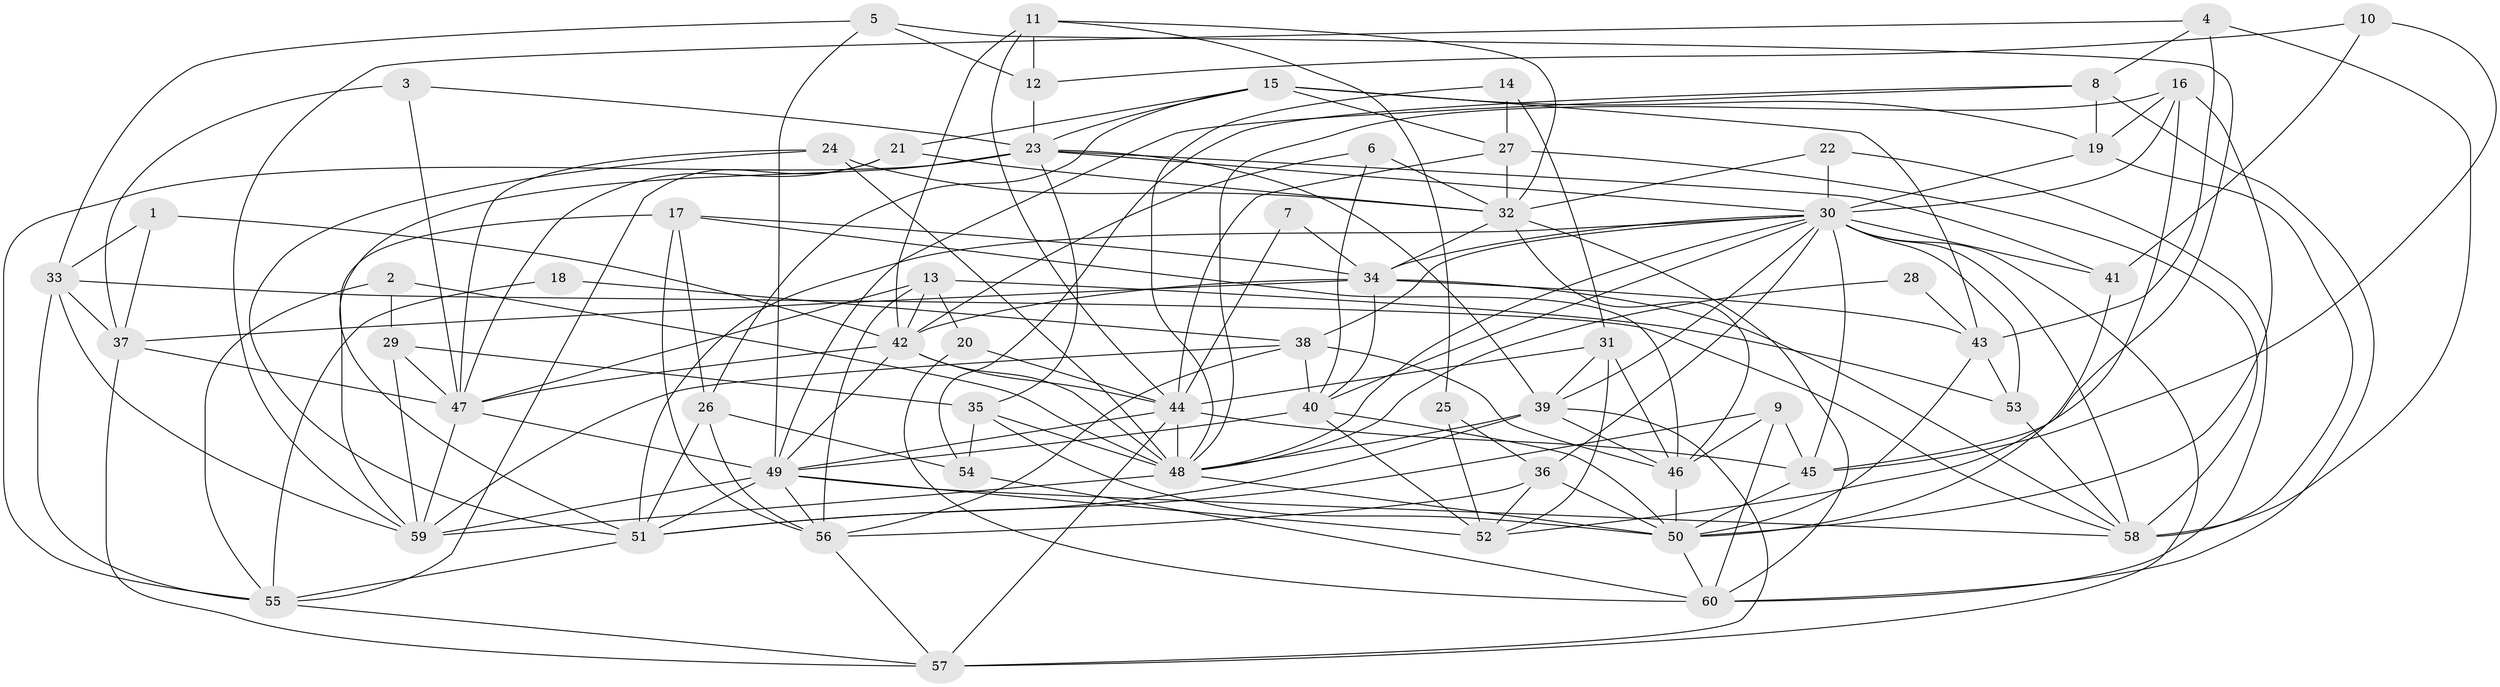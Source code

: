 // original degree distribution, {3: 0.2833333333333333, 5: 0.19166666666666668, 2: 0.14166666666666666, 4: 0.24166666666666667, 6: 0.06666666666666667, 8: 0.016666666666666666, 7: 0.058333333333333334}
// Generated by graph-tools (version 1.1) at 2025/50/03/09/25 03:50:06]
// undirected, 60 vertices, 173 edges
graph export_dot {
graph [start="1"]
  node [color=gray90,style=filled];
  1;
  2;
  3;
  4;
  5;
  6;
  7;
  8;
  9;
  10;
  11;
  12;
  13;
  14;
  15;
  16;
  17;
  18;
  19;
  20;
  21;
  22;
  23;
  24;
  25;
  26;
  27;
  28;
  29;
  30;
  31;
  32;
  33;
  34;
  35;
  36;
  37;
  38;
  39;
  40;
  41;
  42;
  43;
  44;
  45;
  46;
  47;
  48;
  49;
  50;
  51;
  52;
  53;
  54;
  55;
  56;
  57;
  58;
  59;
  60;
  1 -- 33 [weight=1.0];
  1 -- 37 [weight=1.0];
  1 -- 42 [weight=1.0];
  2 -- 29 [weight=1.0];
  2 -- 48 [weight=1.0];
  2 -- 55 [weight=1.0];
  3 -- 23 [weight=1.0];
  3 -- 37 [weight=1.0];
  3 -- 47 [weight=1.0];
  4 -- 8 [weight=1.0];
  4 -- 43 [weight=1.0];
  4 -- 58 [weight=1.0];
  4 -- 59 [weight=1.0];
  5 -- 12 [weight=1.0];
  5 -- 33 [weight=1.0];
  5 -- 45 [weight=1.0];
  5 -- 49 [weight=1.0];
  6 -- 32 [weight=1.0];
  6 -- 40 [weight=1.0];
  6 -- 42 [weight=1.0];
  7 -- 34 [weight=1.0];
  7 -- 44 [weight=1.0];
  8 -- 19 [weight=1.0];
  8 -- 49 [weight=1.0];
  8 -- 54 [weight=1.0];
  8 -- 60 [weight=1.0];
  9 -- 45 [weight=1.0];
  9 -- 46 [weight=1.0];
  9 -- 51 [weight=1.0];
  9 -- 60 [weight=1.0];
  10 -- 12 [weight=1.0];
  10 -- 41 [weight=1.0];
  10 -- 45 [weight=1.0];
  11 -- 12 [weight=1.0];
  11 -- 25 [weight=1.0];
  11 -- 32 [weight=1.0];
  11 -- 42 [weight=1.0];
  11 -- 44 [weight=1.0];
  12 -- 23 [weight=1.0];
  13 -- 20 [weight=1.0];
  13 -- 42 [weight=1.0];
  13 -- 47 [weight=1.0];
  13 -- 53 [weight=1.0];
  13 -- 56 [weight=1.0];
  14 -- 27 [weight=1.0];
  14 -- 31 [weight=1.0];
  14 -- 48 [weight=1.0];
  15 -- 19 [weight=1.0];
  15 -- 21 [weight=1.0];
  15 -- 23 [weight=1.0];
  15 -- 26 [weight=1.0];
  15 -- 27 [weight=1.0];
  15 -- 43 [weight=1.0];
  16 -- 19 [weight=1.0];
  16 -- 30 [weight=1.0];
  16 -- 48 [weight=1.0];
  16 -- 50 [weight=1.0];
  16 -- 52 [weight=1.0];
  17 -- 26 [weight=1.0];
  17 -- 34 [weight=1.0];
  17 -- 46 [weight=1.0];
  17 -- 56 [weight=1.0];
  17 -- 59 [weight=1.0];
  18 -- 38 [weight=1.0];
  18 -- 55 [weight=1.0];
  19 -- 30 [weight=1.0];
  19 -- 58 [weight=1.0];
  20 -- 44 [weight=1.0];
  20 -- 60 [weight=1.0];
  21 -- 32 [weight=1.0];
  21 -- 47 [weight=1.0];
  21 -- 55 [weight=1.0];
  22 -- 30 [weight=1.0];
  22 -- 32 [weight=1.0];
  22 -- 60 [weight=1.0];
  23 -- 30 [weight=1.0];
  23 -- 35 [weight=1.0];
  23 -- 39 [weight=1.0];
  23 -- 41 [weight=2.0];
  23 -- 51 [weight=1.0];
  23 -- 55 [weight=1.0];
  24 -- 32 [weight=1.0];
  24 -- 47 [weight=1.0];
  24 -- 48 [weight=1.0];
  24 -- 51 [weight=1.0];
  25 -- 36 [weight=1.0];
  25 -- 52 [weight=1.0];
  26 -- 51 [weight=1.0];
  26 -- 54 [weight=1.0];
  26 -- 56 [weight=1.0];
  27 -- 32 [weight=1.0];
  27 -- 44 [weight=1.0];
  27 -- 58 [weight=1.0];
  28 -- 43 [weight=1.0];
  28 -- 48 [weight=1.0];
  29 -- 35 [weight=1.0];
  29 -- 47 [weight=1.0];
  29 -- 59 [weight=1.0];
  30 -- 34 [weight=1.0];
  30 -- 36 [weight=1.0];
  30 -- 38 [weight=1.0];
  30 -- 39 [weight=1.0];
  30 -- 40 [weight=1.0];
  30 -- 41 [weight=1.0];
  30 -- 45 [weight=1.0];
  30 -- 48 [weight=1.0];
  30 -- 51 [weight=1.0];
  30 -- 53 [weight=1.0];
  30 -- 57 [weight=1.0];
  30 -- 58 [weight=1.0];
  31 -- 39 [weight=1.0];
  31 -- 44 [weight=1.0];
  31 -- 46 [weight=1.0];
  31 -- 52 [weight=1.0];
  32 -- 34 [weight=1.0];
  32 -- 46 [weight=1.0];
  32 -- 60 [weight=1.0];
  33 -- 37 [weight=1.0];
  33 -- 55 [weight=1.0];
  33 -- 58 [weight=1.0];
  33 -- 59 [weight=1.0];
  34 -- 37 [weight=1.0];
  34 -- 40 [weight=1.0];
  34 -- 42 [weight=1.0];
  34 -- 43 [weight=1.0];
  34 -- 58 [weight=1.0];
  35 -- 48 [weight=1.0];
  35 -- 50 [weight=1.0];
  35 -- 54 [weight=1.0];
  36 -- 50 [weight=1.0];
  36 -- 52 [weight=1.0];
  36 -- 56 [weight=1.0];
  37 -- 47 [weight=1.0];
  37 -- 57 [weight=1.0];
  38 -- 40 [weight=1.0];
  38 -- 46 [weight=1.0];
  38 -- 56 [weight=1.0];
  38 -- 59 [weight=1.0];
  39 -- 46 [weight=1.0];
  39 -- 48 [weight=1.0];
  39 -- 51 [weight=1.0];
  39 -- 57 [weight=1.0];
  40 -- 49 [weight=1.0];
  40 -- 50 [weight=1.0];
  40 -- 52 [weight=1.0];
  41 -- 50 [weight=1.0];
  42 -- 44 [weight=1.0];
  42 -- 47 [weight=2.0];
  42 -- 48 [weight=2.0];
  42 -- 49 [weight=1.0];
  43 -- 50 [weight=1.0];
  43 -- 53 [weight=1.0];
  44 -- 45 [weight=1.0];
  44 -- 48 [weight=1.0];
  44 -- 49 [weight=1.0];
  44 -- 57 [weight=1.0];
  45 -- 50 [weight=1.0];
  46 -- 50 [weight=1.0];
  47 -- 49 [weight=1.0];
  47 -- 59 [weight=1.0];
  48 -- 50 [weight=1.0];
  48 -- 59 [weight=1.0];
  49 -- 51 [weight=1.0];
  49 -- 52 [weight=1.0];
  49 -- 56 [weight=1.0];
  49 -- 58 [weight=1.0];
  49 -- 59 [weight=1.0];
  50 -- 60 [weight=1.0];
  51 -- 55 [weight=1.0];
  53 -- 58 [weight=1.0];
  54 -- 60 [weight=1.0];
  55 -- 57 [weight=1.0];
  56 -- 57 [weight=1.0];
}
